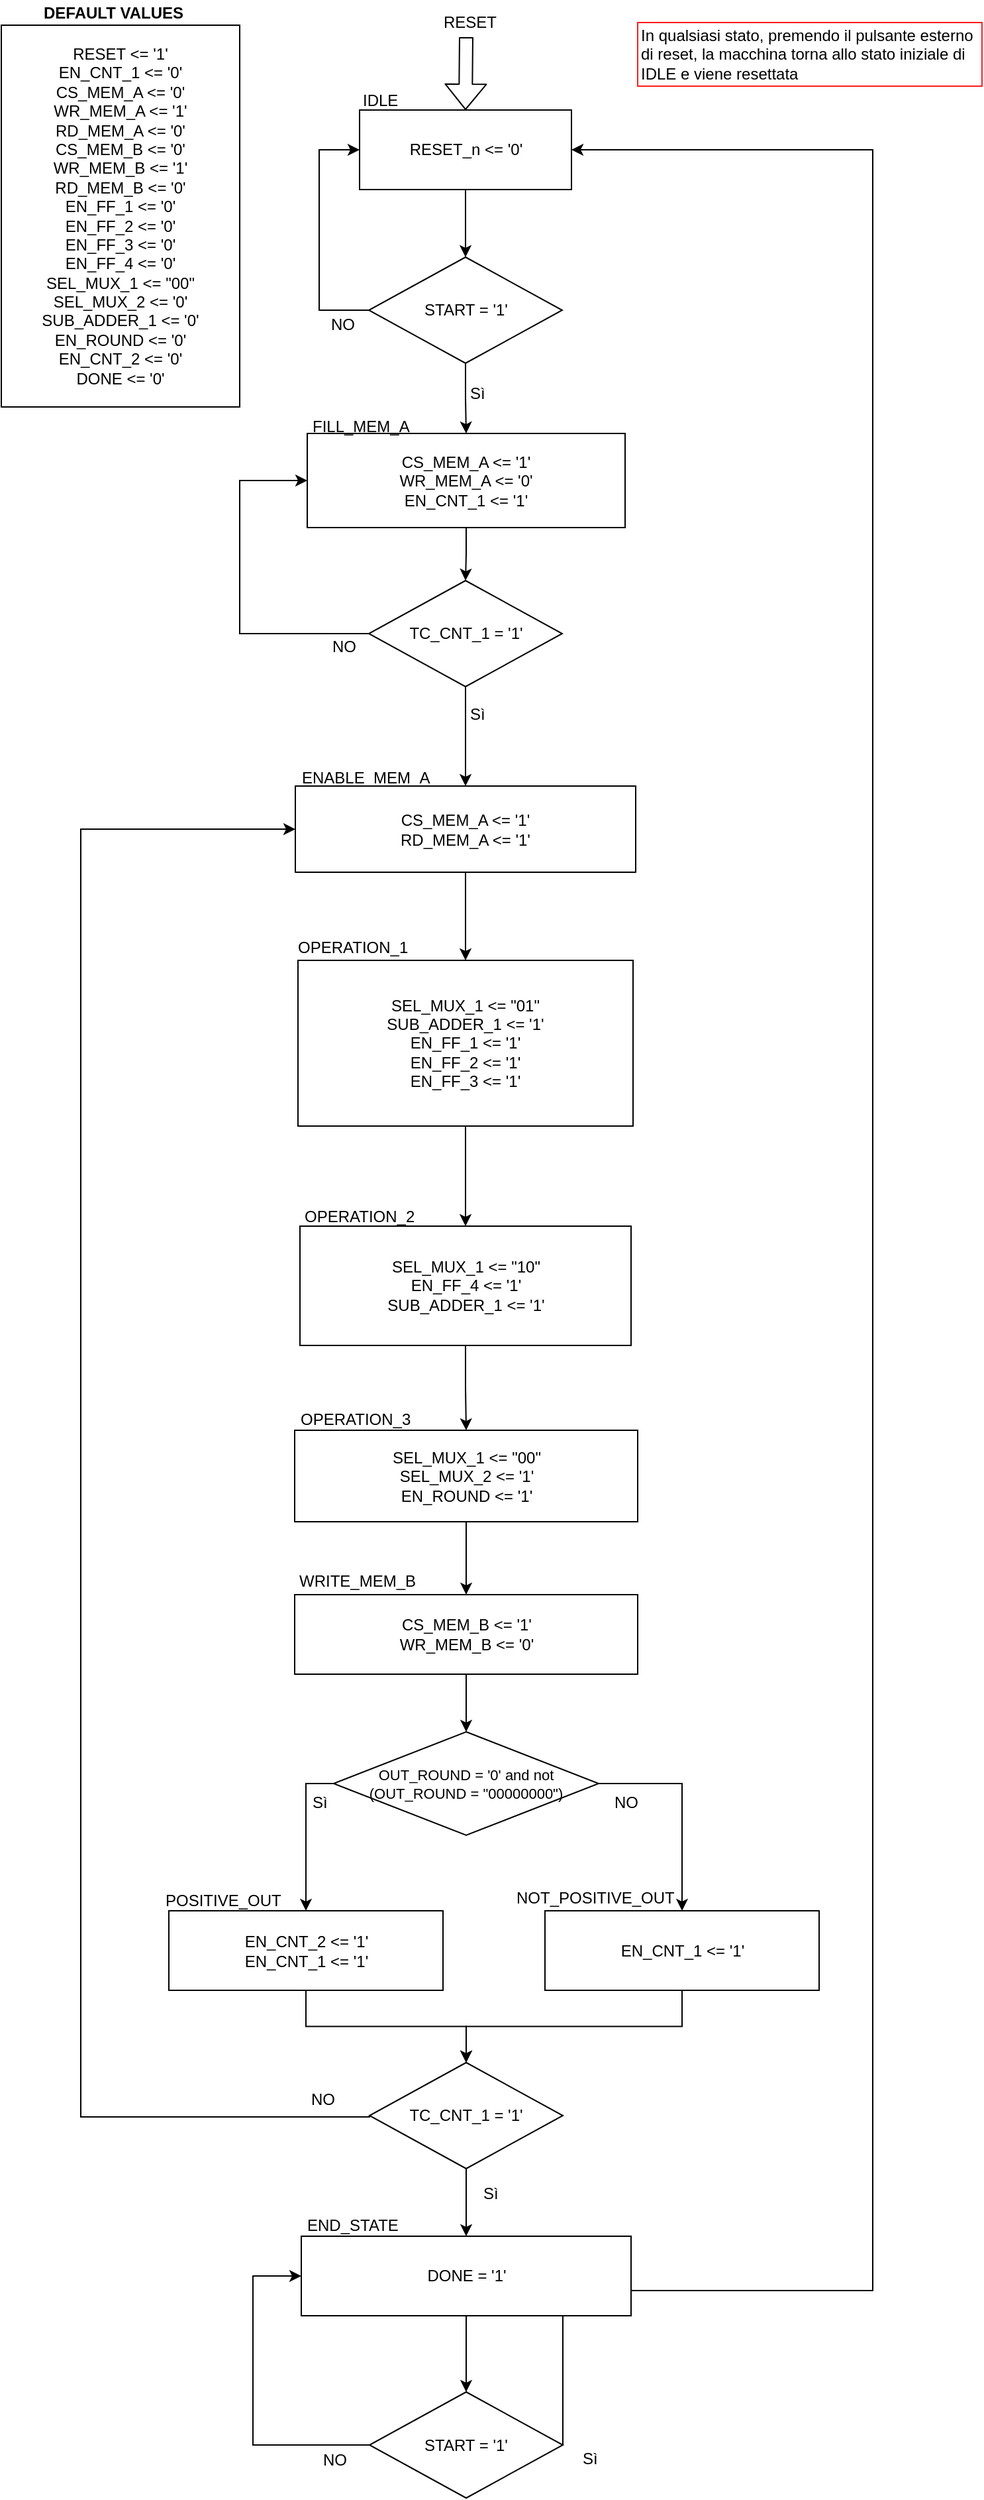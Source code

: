 <mxfile version="10.6.5" type="github"><diagram id="u2lsjCWsVN4iZSoWRqWb" name="Page-1"><mxGraphModel dx="1250" dy="555" grid="1" gridSize="10" guides="1" tooltips="1" connect="1" arrows="1" fold="1" page="1" pageScale="1" pageWidth="827" pageHeight="1169" math="0" shadow="0"><root><mxCell id="0"/><mxCell id="1" parent="0"/><mxCell id="iYu84iCybdFxDgAAJ4kX-1" style="edgeStyle=orthogonalEdgeStyle;rounded=0;orthogonalLoop=1;jettySize=auto;html=1;exitX=0.5;exitY=1;exitDx=0;exitDy=0;entryX=0.5;entryY=0;entryDx=0;entryDy=0;" parent="1" source="iYu84iCybdFxDgAAJ4kX-2" target="iYu84iCybdFxDgAAJ4kX-29" edge="1"><mxGeometry relative="1" as="geometry"/></mxCell><mxCell id="iYu84iCybdFxDgAAJ4kX-2" value="&lt;div&gt;RESET_n &amp;lt;= '0'&lt;/div&gt;" style="rounded=0;whiteSpace=wrap;html=1;" parent="1" vertex="1"><mxGeometry x="270.5" y="95" width="160" height="60" as="geometry"/></mxCell><mxCell id="iYu84iCybdFxDgAAJ4kX-3" value="IDLE" style="text;html=1;resizable=0;points=[];autosize=1;align=left;verticalAlign=top;spacingTop=-4;" parent="1" vertex="1"><mxGeometry x="270.5" y="78" width="40" height="20" as="geometry"/></mxCell><mxCell id="iYu84iCybdFxDgAAJ4kX-4" style="edgeStyle=orthogonalEdgeStyle;rounded=0;orthogonalLoop=1;jettySize=auto;html=1;exitX=0.5;exitY=1;exitDx=0;exitDy=0;entryX=0.5;entryY=0;entryDx=0;entryDy=0;" parent="1" source="iYu84iCybdFxDgAAJ4kX-5" target="iYu84iCybdFxDgAAJ4kX-9" edge="1"><mxGeometry relative="1" as="geometry"><mxPoint x="350.5" y="447" as="targetPoint"/></mxGeometry></mxCell><mxCell id="iYu84iCybdFxDgAAJ4kX-5" value="CS_MEM_A &amp;lt;= '1'&lt;div&gt;WR_MEM_A &amp;lt;= '0'&lt;/div&gt;&lt;div&gt;EN_CNT_1 &amp;lt;= '1'&lt;/div&gt;" style="rounded=0;whiteSpace=wrap;html=1;" parent="1" vertex="1"><mxGeometry x="231" y="339" width="240" height="71" as="geometry"/></mxCell><mxCell id="iYu84iCybdFxDgAAJ4kX-6" value="FILL_MEM_A" style="text;html=1;resizable=0;points=[];autosize=1;align=left;verticalAlign=top;spacingTop=-4;" parent="1" vertex="1"><mxGeometry x="233" y="324" width="80" height="20" as="geometry"/></mxCell><mxCell id="iYu84iCybdFxDgAAJ4kX-48" style="edgeStyle=orthogonalEdgeStyle;rounded=0;orthogonalLoop=1;jettySize=auto;html=1;exitX=0;exitY=0.5;exitDx=0;exitDy=0;entryX=0;entryY=0.5;entryDx=0;entryDy=0;" parent="1" source="iYu84iCybdFxDgAAJ4kX-9" target="iYu84iCybdFxDgAAJ4kX-5" edge="1"><mxGeometry relative="1" as="geometry"><Array as="points"><mxPoint x="180" y="490"/><mxPoint x="180" y="375"/></Array></mxGeometry></mxCell><mxCell id="MUcq0pLlnBy_A1yXrFbJ-3" style="edgeStyle=orthogonalEdgeStyle;rounded=0;orthogonalLoop=1;jettySize=auto;html=1;exitX=0.5;exitY=1;exitDx=0;exitDy=0;entryX=0.5;entryY=0;entryDx=0;entryDy=0;" parent="1" source="iYu84iCybdFxDgAAJ4kX-9" target="MUcq0pLlnBy_A1yXrFbJ-2" edge="1"><mxGeometry relative="1" as="geometry"/></mxCell><mxCell id="iYu84iCybdFxDgAAJ4kX-9" value="TC_CNT_1 = '1'" style="rhombus;whiteSpace=wrap;html=1;" parent="1" vertex="1"><mxGeometry x="277.5" y="450" width="146" height="80" as="geometry"/></mxCell><mxCell id="iYu84iCybdFxDgAAJ4kX-10" value="NO" style="text;html=1;resizable=0;points=[];autosize=1;align=left;verticalAlign=top;spacingTop=-4;" parent="1" vertex="1"><mxGeometry x="247.5" y="490" width="30" height="20" as="geometry"/></mxCell><mxCell id="iYu84iCybdFxDgAAJ4kX-12" value="&lt;div&gt;SEL_MUX_1 &amp;lt;= &quot;01&quot;&lt;br&gt;&lt;div&gt;SUB_ADDER_1 &amp;lt;= '1'&lt;br&gt;&lt;/div&gt;&lt;div&gt;&lt;div&gt;&lt;div&gt;&lt;div&gt;&lt;div&gt;&lt;div&gt;EN_FF_1 &amp;lt;= '1'&lt;/div&gt;&lt;/div&gt;EN_FF_2 &amp;lt;= '1'&lt;/div&gt;&lt;/div&gt;&lt;/div&gt;&lt;div&gt;EN_FF_3 &amp;lt;= '1'&lt;/div&gt;&lt;/div&gt;&lt;/div&gt;" style="rounded=0;whiteSpace=wrap;html=1;" parent="1" vertex="1"><mxGeometry x="224" y="736.5" width="253" height="125" as="geometry"/></mxCell><mxCell id="iYu84iCybdFxDgAAJ4kX-13" value="" style="edgeStyle=orthogonalEdgeStyle;rounded=0;orthogonalLoop=1;jettySize=auto;html=1;" parent="1" source="iYu84iCybdFxDgAAJ4kX-14" target="iYu84iCybdFxDgAAJ4kX-16" edge="1"><mxGeometry relative="1" as="geometry"/></mxCell><mxCell id="iYu84iCybdFxDgAAJ4kX-14" value="&lt;div&gt;SEL_MUX_1 &amp;lt;= &quot;10&quot;&lt;/div&gt;&lt;div&gt;EN_FF_4 &amp;lt;= '1'&lt;/div&gt;&lt;div&gt;&lt;div&gt;SUB_ADDER_1 &amp;lt;= '1'&lt;br&gt;&lt;/div&gt;&lt;/div&gt;" style="rounded=0;whiteSpace=wrap;html=1;" parent="1" vertex="1"><mxGeometry x="225.5" y="937" width="250" height="90" as="geometry"/></mxCell><mxCell id="iYu84iCybdFxDgAAJ4kX-15" value="" style="edgeStyle=orthogonalEdgeStyle;rounded=0;orthogonalLoop=1;jettySize=auto;html=1;" parent="1" source="iYu84iCybdFxDgAAJ4kX-16" target="iYu84iCybdFxDgAAJ4kX-46" edge="1"><mxGeometry relative="1" as="geometry"/></mxCell><mxCell id="iYu84iCybdFxDgAAJ4kX-16" value="&lt;div&gt;&lt;div&gt;&lt;div&gt;SEL_MUX_1 &amp;lt;= &quot;00&quot;&lt;/div&gt;&lt;div&gt;SEL_MUX_2 &amp;lt;= '1'&lt;br&gt;&lt;/div&gt;&lt;/div&gt;&lt;/div&gt;&lt;div&gt;EN_ROUND &amp;lt;= '1'&lt;br&gt;&lt;/div&gt;" style="rounded=0;whiteSpace=wrap;html=1;" parent="1" vertex="1"><mxGeometry x="221.5" y="1091" width="259" height="69" as="geometry"/></mxCell><mxCell id="iYu84iCybdFxDgAAJ4kX-17" value="Sì" style="text;html=1;resizable=0;points=[];autosize=1;align=left;verticalAlign=top;spacingTop=-4;" parent="1" vertex="1"><mxGeometry x="351.5" y="540.5" width="30" height="20" as="geometry"/></mxCell><mxCell id="iYu84iCybdFxDgAAJ4kX-18" style="edgeStyle=orthogonalEdgeStyle;rounded=0;orthogonalLoop=1;jettySize=auto;html=1;exitX=0;exitY=0.5;exitDx=0;exitDy=0;entryX=0;entryY=0.5;entryDx=0;entryDy=0;" parent="1" source="iYu84iCybdFxDgAAJ4kX-20" target="MUcq0pLlnBy_A1yXrFbJ-2" edge="1"><mxGeometry relative="1" as="geometry"><Array as="points"><mxPoint x="278" y="1609"/><mxPoint x="60" y="1609"/><mxPoint x="60" y="638"/></Array></mxGeometry></mxCell><mxCell id="iYu84iCybdFxDgAAJ4kX-19" value="" style="edgeStyle=orthogonalEdgeStyle;rounded=0;orthogonalLoop=1;jettySize=auto;html=1;" parent="1" source="iYu84iCybdFxDgAAJ4kX-20" target="iYu84iCybdFxDgAAJ4kX-26" edge="1"><mxGeometry relative="1" as="geometry"/></mxCell><mxCell id="iYu84iCybdFxDgAAJ4kX-20" value="TC_CNT_1 = '1'" style="rhombus;whiteSpace=wrap;html=1;" parent="1" vertex="1"><mxGeometry x="278" y="1568" width="146" height="80" as="geometry"/></mxCell><mxCell id="iYu84iCybdFxDgAAJ4kX-23" value="NO" style="text;html=1;resizable=0;points=[];autosize=1;align=left;verticalAlign=top;spacingTop=-4;" parent="1" vertex="1"><mxGeometry x="231.5" y="1586" width="30" height="20" as="geometry"/></mxCell><mxCell id="iYu84iCybdFxDgAAJ4kX-24" value="Sì" style="text;html=1;resizable=0;points=[];autosize=1;align=left;verticalAlign=top;spacingTop=-4;" parent="1" vertex="1"><mxGeometry x="361.5" y="1657" width="30" height="20" as="geometry"/></mxCell><mxCell id="iYu84iCybdFxDgAAJ4kX-25" style="edgeStyle=orthogonalEdgeStyle;rounded=0;orthogonalLoop=1;jettySize=auto;html=1;exitX=1;exitY=0.5;exitDx=0;exitDy=0;entryX=1;entryY=0.5;entryDx=0;entryDy=0;" parent="1" source="aXhVB2Xgb9WDZpJTjP2h-14" target="iYu84iCybdFxDgAAJ4kX-2" edge="1"><mxGeometry relative="1" as="geometry"><Array as="points"><mxPoint x="658" y="1740"/><mxPoint x="658" y="125"/></Array></mxGeometry></mxCell><mxCell id="aXhVB2Xgb9WDZpJTjP2h-15" style="edgeStyle=orthogonalEdgeStyle;rounded=0;orthogonalLoop=1;jettySize=auto;html=1;exitX=0.5;exitY=1;exitDx=0;exitDy=0;entryX=0.5;entryY=0;entryDx=0;entryDy=0;" parent="1" source="iYu84iCybdFxDgAAJ4kX-26" target="aXhVB2Xgb9WDZpJTjP2h-14" edge="1"><mxGeometry relative="1" as="geometry"/></mxCell><mxCell id="iYu84iCybdFxDgAAJ4kX-26" value="DONE = '1'" style="rounded=0;whiteSpace=wrap;html=1;" parent="1" vertex="1"><mxGeometry x="226.5" y="1699" width="249" height="60" as="geometry"/></mxCell><mxCell id="iYu84iCybdFxDgAAJ4kX-27" style="edgeStyle=orthogonalEdgeStyle;rounded=0;orthogonalLoop=1;jettySize=auto;html=1;exitX=0.5;exitY=1;exitDx=0;exitDy=0;entryX=0.5;entryY=0;entryDx=0;entryDy=0;" parent="1" source="iYu84iCybdFxDgAAJ4kX-29" target="iYu84iCybdFxDgAAJ4kX-5" edge="1"><mxGeometry relative="1" as="geometry"/></mxCell><mxCell id="iYu84iCybdFxDgAAJ4kX-28" style="edgeStyle=orthogonalEdgeStyle;rounded=0;orthogonalLoop=1;jettySize=auto;html=1;exitX=0;exitY=0.5;exitDx=0;exitDy=0;entryX=0;entryY=0.5;entryDx=0;entryDy=0;" parent="1" source="iYu84iCybdFxDgAAJ4kX-29" target="iYu84iCybdFxDgAAJ4kX-2" edge="1"><mxGeometry relative="1" as="geometry"><Array as="points"><mxPoint x="240" y="246"/><mxPoint x="240" y="125"/></Array></mxGeometry></mxCell><mxCell id="iYu84iCybdFxDgAAJ4kX-29" value="START = '1'" style="rhombus;whiteSpace=wrap;html=1;" parent="1" vertex="1"><mxGeometry x="277.5" y="206" width="146" height="80" as="geometry"/></mxCell><mxCell id="iYu84iCybdFxDgAAJ4kX-30" value="NO" style="text;html=1;resizable=0;points=[];autosize=1;align=left;verticalAlign=top;spacingTop=-4;" parent="1" vertex="1"><mxGeometry x="247" y="247" width="30" height="20" as="geometry"/></mxCell><mxCell id="iYu84iCybdFxDgAAJ4kX-31" value="Sì" style="text;html=1;resizable=0;points=[];autosize=1;align=left;verticalAlign=top;spacingTop=-4;" parent="1" vertex="1"><mxGeometry x="351.5" y="299" width="30" height="20" as="geometry"/></mxCell><mxCell id="iYu84iCybdFxDgAAJ4kX-33" value="OPERATION_1" style="text;html=1;resizable=0;points=[];autosize=1;align=left;verticalAlign=top;spacingTop=-4;" parent="1" vertex="1"><mxGeometry x="222" y="716.5" width="100" height="20" as="geometry"/></mxCell><mxCell id="iYu84iCybdFxDgAAJ4kX-34" value="OPERATION_2" style="text;html=1;resizable=0;points=[];autosize=1;align=left;verticalAlign=top;spacingTop=-4;" parent="1" vertex="1"><mxGeometry x="227" y="920" width="100" height="20" as="geometry"/></mxCell><mxCell id="iYu84iCybdFxDgAAJ4kX-35" value="OPERATION_3" style="text;html=1;resizable=0;points=[];autosize=1;align=left;verticalAlign=top;spacingTop=-4;" parent="1" vertex="1"><mxGeometry x="223.5" y="1073" width="100" height="20" as="geometry"/></mxCell><mxCell id="iYu84iCybdFxDgAAJ4kX-36" value="" style="edgeStyle=orthogonalEdgeStyle;rounded=0;orthogonalLoop=1;jettySize=auto;html=1;exitX=0;exitY=0.5;exitDx=0;exitDy=0;" parent="1" source="iYu84iCybdFxDgAAJ4kX-38" target="iYu84iCybdFxDgAAJ4kX-40" edge="1"><mxGeometry relative="1" as="geometry"/></mxCell><mxCell id="aXhVB2Xgb9WDZpJTjP2h-8" style="edgeStyle=orthogonalEdgeStyle;rounded=0;orthogonalLoop=1;jettySize=auto;html=1;exitX=1;exitY=0.5;exitDx=0;exitDy=0;entryX=0.5;entryY=0;entryDx=0;entryDy=0;" parent="1" source="iYu84iCybdFxDgAAJ4kX-38" target="aXhVB2Xgb9WDZpJTjP2h-6" edge="1"><mxGeometry relative="1" as="geometry"/></mxCell><mxCell id="iYu84iCybdFxDgAAJ4kX-38" value="&lt;div style=&quot;font-size: 11px&quot;&gt;OUT_ROUND = '0' and not (OUT_ROUND = &quot;00000000&quot;)&lt;br&gt;&lt;/div&gt;" style="rhombus;whiteSpace=wrap;html=1;" parent="1" vertex="1"><mxGeometry x="251" y="1318.5" width="200" height="78" as="geometry"/></mxCell><mxCell id="iYu84iCybdFxDgAAJ4kX-39" value="" style="edgeStyle=orthogonalEdgeStyle;rounded=0;orthogonalLoop=1;jettySize=auto;html=1;" parent="1" source="iYu84iCybdFxDgAAJ4kX-40" target="iYu84iCybdFxDgAAJ4kX-20" edge="1"><mxGeometry relative="1" as="geometry"/></mxCell><mxCell id="iYu84iCybdFxDgAAJ4kX-40" value="&lt;div&gt;EN_CNT_2 &amp;lt;= '1'&lt;/div&gt;EN_CNT_1 &amp;lt;= '1'" style="rounded=0;whiteSpace=wrap;html=1;" parent="1" vertex="1"><mxGeometry x="126.5" y="1453.5" width="207" height="60" as="geometry"/></mxCell><mxCell id="iYu84iCybdFxDgAAJ4kX-41" value="Sì" style="text;html=1;resizable=0;points=[];autosize=1;align=left;verticalAlign=top;spacingTop=-4;" parent="1" vertex="1"><mxGeometry x="232.5" y="1362" width="30" height="20" as="geometry"/></mxCell><mxCell id="iYu84iCybdFxDgAAJ4kX-42" value="NO" style="text;html=1;resizable=0;points=[];autosize=1;align=left;verticalAlign=top;spacingTop=-4;" parent="1" vertex="1"><mxGeometry x="460.5" y="1362" width="30" height="20" as="geometry"/></mxCell><mxCell id="iYu84iCybdFxDgAAJ4kX-43" value="POSITIVE_OUT" style="text;html=1;resizable=0;points=[];autosize=1;align=left;verticalAlign=top;spacingTop=-4;" parent="1" vertex="1"><mxGeometry x="122" y="1435.5" width="100" height="20" as="geometry"/></mxCell><mxCell id="iYu84iCybdFxDgAAJ4kX-44" value="END_STATE" style="text;html=1;resizable=0;points=[];autosize=1;align=left;verticalAlign=top;spacingTop=-4;" parent="1" vertex="1"><mxGeometry x="228.5" y="1681" width="80" height="20" as="geometry"/></mxCell><mxCell id="iYu84iCybdFxDgAAJ4kX-45" value="" style="edgeStyle=orthogonalEdgeStyle;rounded=0;orthogonalLoop=1;jettySize=auto;html=1;entryX=0.5;entryY=0;entryDx=0;entryDy=0;" parent="1" source="iYu84iCybdFxDgAAJ4kX-46" target="iYu84iCybdFxDgAAJ4kX-38" edge="1"><mxGeometry relative="1" as="geometry"><mxPoint x="352" y="1345" as="targetPoint"/></mxGeometry></mxCell><mxCell id="iYu84iCybdFxDgAAJ4kX-46" value="&lt;div&gt;CS_MEM_B &amp;lt;= '1'&lt;div&gt;WR_MEM_B &amp;lt;= '0'&lt;/div&gt;&lt;/div&gt;" style="rounded=0;whiteSpace=wrap;html=1;" parent="1" vertex="1"><mxGeometry x="221.5" y="1215" width="259" height="60" as="geometry"/></mxCell><mxCell id="iYu84iCybdFxDgAAJ4kX-47" value="WRITE_MEM_B" style="text;html=1;resizable=0;points=[];autosize=1;align=left;verticalAlign=top;spacingTop=-4;" parent="1" vertex="1"><mxGeometry x="222.5" y="1195" width="100" height="20" as="geometry"/></mxCell><mxCell id="iYu84iCybdFxDgAAJ4kX-51" value="&lt;div&gt;RESET &amp;lt;= '1'&lt;/div&gt;&lt;div&gt;EN_CNT_1 &amp;lt;= '0'&lt;/div&gt;&lt;div&gt;CS_MEM_A &amp;lt;= '0'&lt;/div&gt;&lt;div&gt;WR_MEM_A &amp;lt;= '1'&lt;/div&gt;&lt;div&gt;RD_MEM_A &amp;lt;= '0'&lt;br&gt;&lt;/div&gt;&lt;div&gt;CS_MEM_B &amp;lt;= '0'&lt;br&gt;&lt;div&gt;WR_MEM_B &amp;lt;= '1'&lt;/div&gt;&lt;div&gt;RD_MEM_B &amp;lt;= '0'&lt;/div&gt;&lt;div&gt;&lt;div&gt;&lt;div&gt;EN_FF_1 &amp;lt;= '0'&lt;/div&gt;&lt;/div&gt;&lt;div&gt;EN_FF_2 &amp;lt;= '0'&lt;/div&gt;&lt;/div&gt;&lt;div&gt;EN_FF_3 &amp;lt;= '0'&lt;/div&gt;&lt;div&gt;EN_FF_4 &amp;lt;= '0'&lt;br&gt;&lt;/div&gt;&lt;div&gt;SEL_MUX_1 &amp;lt;= &quot;00&quot;&lt;br&gt;&lt;/div&gt;&lt;div&gt;SEL_MUX_2 &amp;lt;= '0'&lt;/div&gt;&lt;div&gt;SUB_ADDER_1 &amp;lt;= '0'&lt;/div&gt;&lt;/div&gt;&lt;div&gt;EN_ROUND &amp;lt;= '0'&lt;br&gt;&lt;/div&gt;&lt;div&gt;EN_CNT_2 &amp;lt;= '0'&lt;br&gt;&lt;/div&gt;&lt;div&gt;DONE &amp;lt;= '0'&lt;/div&gt;" style="rounded=0;whiteSpace=wrap;html=1;" parent="1" vertex="1"><mxGeometry y="31" width="180" height="288" as="geometry"/></mxCell><mxCell id="aXhVB2Xgb9WDZpJTjP2h-3" style="edgeStyle=orthogonalEdgeStyle;rounded=0;orthogonalLoop=1;jettySize=auto;html=1;exitX=0.5;exitY=1;exitDx=0;exitDy=0;entryX=0.5;entryY=0;entryDx=0;entryDy=0;" parent="1" source="iYu84iCybdFxDgAAJ4kX-12" target="iYu84iCybdFxDgAAJ4kX-14" edge="1"><mxGeometry relative="1" as="geometry"><mxPoint x="351" y="866.5" as="sourcePoint"/></mxGeometry></mxCell><mxCell id="aXhVB2Xgb9WDZpJTjP2h-13" style="edgeStyle=orthogonalEdgeStyle;rounded=0;orthogonalLoop=1;jettySize=auto;html=1;exitX=0.5;exitY=1;exitDx=0;exitDy=0;entryX=0.5;entryY=0;entryDx=0;entryDy=0;" parent="1" source="aXhVB2Xgb9WDZpJTjP2h-6" target="iYu84iCybdFxDgAAJ4kX-20" edge="1"><mxGeometry relative="1" as="geometry"/></mxCell><mxCell id="aXhVB2Xgb9WDZpJTjP2h-6" value="EN_CNT_1 &amp;lt;= '1'" style="rounded=0;whiteSpace=wrap;html=1;" parent="1" vertex="1"><mxGeometry x="410.5" y="1453.5" width="207" height="60" as="geometry"/></mxCell><mxCell id="aXhVB2Xgb9WDZpJTjP2h-7" value="NOT_POSITIVE_OUT" style="text;html=1;resizable=0;points=[];autosize=1;align=left;verticalAlign=top;spacingTop=-4;" parent="1" vertex="1"><mxGeometry x="386.5" y="1433.5" width="130" height="20" as="geometry"/></mxCell><mxCell id="aXhVB2Xgb9WDZpJTjP2h-16" style="edgeStyle=orthogonalEdgeStyle;rounded=0;orthogonalLoop=1;jettySize=auto;html=1;exitX=0;exitY=0.5;exitDx=0;exitDy=0;entryX=0;entryY=0.5;entryDx=0;entryDy=0;" parent="1" source="aXhVB2Xgb9WDZpJTjP2h-14" target="iYu84iCybdFxDgAAJ4kX-26" edge="1"><mxGeometry relative="1" as="geometry"><Array as="points"><mxPoint x="190" y="1857"/><mxPoint x="190" y="1729"/></Array></mxGeometry></mxCell><mxCell id="aXhVB2Xgb9WDZpJTjP2h-14" value="START = '1'" style="rhombus;whiteSpace=wrap;html=1;" parent="1" vertex="1"><mxGeometry x="278" y="1816.5" width="146" height="80" as="geometry"/></mxCell><mxCell id="aXhVB2Xgb9WDZpJTjP2h-17" value="NO" style="text;html=1;resizable=0;points=[];autosize=1;align=left;verticalAlign=top;spacingTop=-4;" parent="1" vertex="1"><mxGeometry x="240.5" y="1857.5" width="30" height="20" as="geometry"/></mxCell><mxCell id="aXhVB2Xgb9WDZpJTjP2h-18" value="Sì" style="text;html=1;resizable=0;points=[];autosize=1;align=left;verticalAlign=top;spacingTop=-4;" parent="1" vertex="1"><mxGeometry x="436.5" y="1856.5" width="30" height="20" as="geometry"/></mxCell><mxCell id="i7QZh_aTly8Udccnubdo-1" value="&lt;div&gt;In qualsiasi stato, premendo il pulsante esterno &lt;br&gt;&lt;/div&gt;&lt;div&gt;di reset, la macchina torna allo stato iniziale di&lt;/div&gt;&lt;div&gt;IDLE e viene resettata&lt;br&gt;&lt;/div&gt;" style="text;html=1;resizable=0;points=[];autosize=1;align=left;verticalAlign=top;spacingTop=-4;strokeColor=#FF1C1C;" parent="1" vertex="1"><mxGeometry x="480.5" y="29" width="260" height="48" as="geometry"/></mxCell><mxCell id="MUcq0pLlnBy_A1yXrFbJ-4" style="edgeStyle=orthogonalEdgeStyle;rounded=0;orthogonalLoop=1;jettySize=auto;html=1;exitX=0.5;exitY=1;exitDx=0;exitDy=0;entryX=0.5;entryY=0;entryDx=0;entryDy=0;" parent="1" source="MUcq0pLlnBy_A1yXrFbJ-2" target="iYu84iCybdFxDgAAJ4kX-12" edge="1"><mxGeometry relative="1" as="geometry"/></mxCell><mxCell id="MUcq0pLlnBy_A1yXrFbJ-2" value="&lt;div&gt;CS_MEM_A &amp;lt;= '1'&lt;/div&gt;&lt;div&gt;RD_MEM_A &amp;lt;= '1'&lt;/div&gt;" style="rounded=0;whiteSpace=wrap;html=1;" parent="1" vertex="1"><mxGeometry x="222" y="605" width="257" height="65" as="geometry"/></mxCell><mxCell id="MUcq0pLlnBy_A1yXrFbJ-5" value="ENABLE_MEM_A" style="text;html=1;resizable=0;points=[];autosize=1;align=left;verticalAlign=top;spacingTop=-4;" parent="1" vertex="1"><mxGeometry x="225" y="589" width="110" height="20" as="geometry"/></mxCell><mxCell id="Rb9eslF7YllXKfiBeyt9-1" value="" style="shape=flexArrow;endArrow=classic;html=1;entryX=0.5;entryY=0;entryDx=0;entryDy=0;" edge="1" parent="1" target="iYu84iCybdFxDgAAJ4kX-2"><mxGeometry width="50" height="50" relative="1" as="geometry"><mxPoint x="351" y="40" as="sourcePoint"/><mxPoint x="327" y="4" as="targetPoint"/></mxGeometry></mxCell><mxCell id="Rb9eslF7YllXKfiBeyt9-2" value="RESET" style="text;html=1;resizable=0;points=[];autosize=1;align=left;verticalAlign=top;spacingTop=-4;" vertex="1" parent="1"><mxGeometry x="331.5" y="19" width="60" height="20" as="geometry"/></mxCell><mxCell id="Rb9eslF7YllXKfiBeyt9-3" value="&lt;b&gt;DEFAULT VALUES&lt;/b&gt;" style="text;html=1;resizable=0;points=[];autosize=1;align=left;verticalAlign=top;spacingTop=-4;" vertex="1" parent="1"><mxGeometry x="30" y="12" width="120" height="20" as="geometry"/></mxCell></root></mxGraphModel></diagram></mxfile>